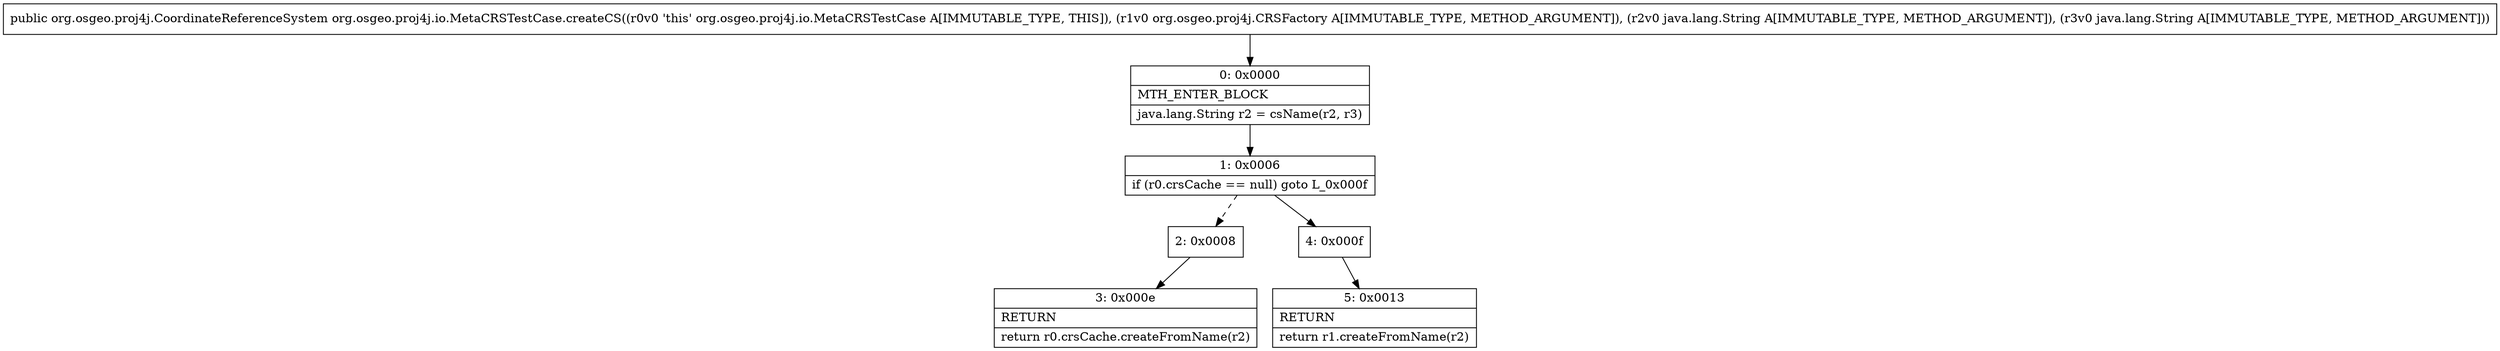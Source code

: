 digraph "CFG fororg.osgeo.proj4j.io.MetaCRSTestCase.createCS(Lorg\/osgeo\/proj4j\/CRSFactory;Ljava\/lang\/String;Ljava\/lang\/String;)Lorg\/osgeo\/proj4j\/CoordinateReferenceSystem;" {
Node_0 [shape=record,label="{0\:\ 0x0000|MTH_ENTER_BLOCK\l|java.lang.String r2 = csName(r2, r3)\l}"];
Node_1 [shape=record,label="{1\:\ 0x0006|if (r0.crsCache == null) goto L_0x000f\l}"];
Node_2 [shape=record,label="{2\:\ 0x0008}"];
Node_3 [shape=record,label="{3\:\ 0x000e|RETURN\l|return r0.crsCache.createFromName(r2)\l}"];
Node_4 [shape=record,label="{4\:\ 0x000f}"];
Node_5 [shape=record,label="{5\:\ 0x0013|RETURN\l|return r1.createFromName(r2)\l}"];
MethodNode[shape=record,label="{public org.osgeo.proj4j.CoordinateReferenceSystem org.osgeo.proj4j.io.MetaCRSTestCase.createCS((r0v0 'this' org.osgeo.proj4j.io.MetaCRSTestCase A[IMMUTABLE_TYPE, THIS]), (r1v0 org.osgeo.proj4j.CRSFactory A[IMMUTABLE_TYPE, METHOD_ARGUMENT]), (r2v0 java.lang.String A[IMMUTABLE_TYPE, METHOD_ARGUMENT]), (r3v0 java.lang.String A[IMMUTABLE_TYPE, METHOD_ARGUMENT])) }"];
MethodNode -> Node_0;
Node_0 -> Node_1;
Node_1 -> Node_2[style=dashed];
Node_1 -> Node_4;
Node_2 -> Node_3;
Node_4 -> Node_5;
}

